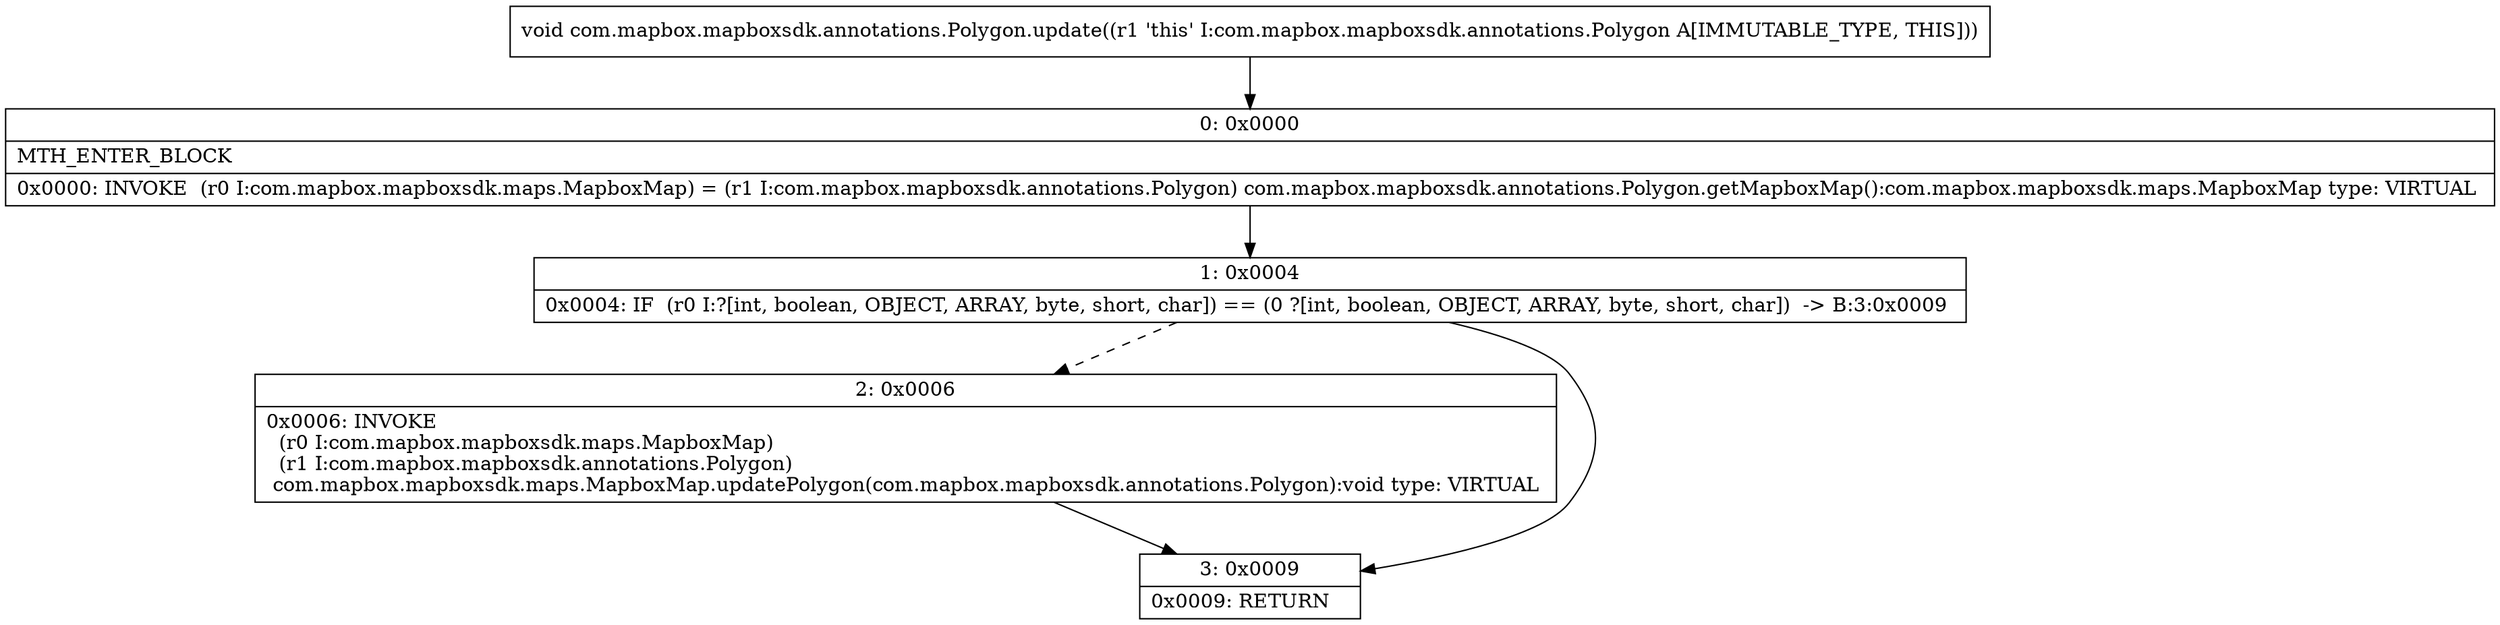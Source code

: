 digraph "CFG forcom.mapbox.mapboxsdk.annotations.Polygon.update()V" {
Node_0 [shape=record,label="{0\:\ 0x0000|MTH_ENTER_BLOCK\l|0x0000: INVOKE  (r0 I:com.mapbox.mapboxsdk.maps.MapboxMap) = (r1 I:com.mapbox.mapboxsdk.annotations.Polygon) com.mapbox.mapboxsdk.annotations.Polygon.getMapboxMap():com.mapbox.mapboxsdk.maps.MapboxMap type: VIRTUAL \l}"];
Node_1 [shape=record,label="{1\:\ 0x0004|0x0004: IF  (r0 I:?[int, boolean, OBJECT, ARRAY, byte, short, char]) == (0 ?[int, boolean, OBJECT, ARRAY, byte, short, char])  \-\> B:3:0x0009 \l}"];
Node_2 [shape=record,label="{2\:\ 0x0006|0x0006: INVOKE  \l  (r0 I:com.mapbox.mapboxsdk.maps.MapboxMap)\l  (r1 I:com.mapbox.mapboxsdk.annotations.Polygon)\l com.mapbox.mapboxsdk.maps.MapboxMap.updatePolygon(com.mapbox.mapboxsdk.annotations.Polygon):void type: VIRTUAL \l}"];
Node_3 [shape=record,label="{3\:\ 0x0009|0x0009: RETURN   \l}"];
MethodNode[shape=record,label="{void com.mapbox.mapboxsdk.annotations.Polygon.update((r1 'this' I:com.mapbox.mapboxsdk.annotations.Polygon A[IMMUTABLE_TYPE, THIS])) }"];
MethodNode -> Node_0;
Node_0 -> Node_1;
Node_1 -> Node_2[style=dashed];
Node_1 -> Node_3;
Node_2 -> Node_3;
}

